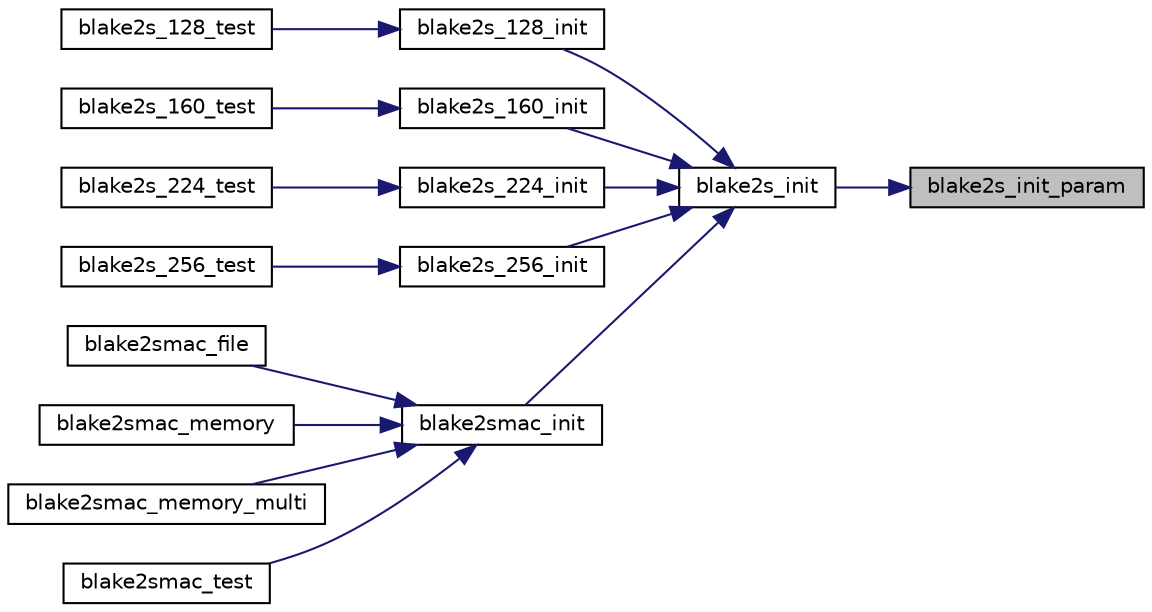 digraph "blake2s_init_param"
{
 // LATEX_PDF_SIZE
  edge [fontname="Helvetica",fontsize="10",labelfontname="Helvetica",labelfontsize="10"];
  node [fontname="Helvetica",fontsize="10",shape=record];
  rankdir="RL";
  Node223 [label="blake2s_init_param",height=0.2,width=0.4,color="black", fillcolor="grey75", style="filled", fontcolor="black",tooltip=" "];
  Node223 -> Node224 [dir="back",color="midnightblue",fontsize="10",style="solid",fontname="Helvetica"];
  Node224 [label="blake2s_init",height=0.2,width=0.4,color="black", fillcolor="white", style="filled",URL="$blake2s_8c.html#a93c803f6354c661107d65ddc22cfc77f",tooltip="Initialize the hash/MAC state."];
  Node224 -> Node225 [dir="back",color="midnightblue",fontsize="10",style="solid",fontname="Helvetica"];
  Node225 [label="blake2s_128_init",height=0.2,width=0.4,color="black", fillcolor="white", style="filled",URL="$blake2s_8c.html#a3ffef0e3850163c769ac81d187d880db",tooltip="Initialize the hash state."];
  Node225 -> Node226 [dir="back",color="midnightblue",fontsize="10",style="solid",fontname="Helvetica"];
  Node226 [label="blake2s_128_test",height=0.2,width=0.4,color="black", fillcolor="white", style="filled",URL="$blake2s_8c.html#a35ad837b8eb060d5ada9e83aa4fc05e1",tooltip="Self-test the hash."];
  Node224 -> Node227 [dir="back",color="midnightblue",fontsize="10",style="solid",fontname="Helvetica"];
  Node227 [label="blake2s_160_init",height=0.2,width=0.4,color="black", fillcolor="white", style="filled",URL="$blake2s_8c.html#ad1196cb2fa2a712bb4863d6718782e11",tooltip="Initialize the hash state."];
  Node227 -> Node228 [dir="back",color="midnightblue",fontsize="10",style="solid",fontname="Helvetica"];
  Node228 [label="blake2s_160_test",height=0.2,width=0.4,color="black", fillcolor="white", style="filled",URL="$blake2s_8c.html#a547bd6f8ec7604f9482ca05d52de1d53",tooltip="Self-test the hash."];
  Node224 -> Node229 [dir="back",color="midnightblue",fontsize="10",style="solid",fontname="Helvetica"];
  Node229 [label="blake2s_224_init",height=0.2,width=0.4,color="black", fillcolor="white", style="filled",URL="$blake2s_8c.html#a39d88962176ad783d902a6c4f569b1fe",tooltip="Initialize the hash state."];
  Node229 -> Node230 [dir="back",color="midnightblue",fontsize="10",style="solid",fontname="Helvetica"];
  Node230 [label="blake2s_224_test",height=0.2,width=0.4,color="black", fillcolor="white", style="filled",URL="$blake2s_8c.html#ab0d7984b339f968398dc6b63fb3732f5",tooltip="Self-test the hash."];
  Node224 -> Node231 [dir="back",color="midnightblue",fontsize="10",style="solid",fontname="Helvetica"];
  Node231 [label="blake2s_256_init",height=0.2,width=0.4,color="black", fillcolor="white", style="filled",URL="$blake2s_8c.html#aeed065e85d4d9ad6ef1f785da9dcb06f",tooltip="Initialize the hash state."];
  Node231 -> Node232 [dir="back",color="midnightblue",fontsize="10",style="solid",fontname="Helvetica"];
  Node232 [label="blake2s_256_test",height=0.2,width=0.4,color="black", fillcolor="white", style="filled",URL="$blake2s_8c.html#a89560ab6554753baea0950372744f02e",tooltip="Self-test the hash."];
  Node224 -> Node233 [dir="back",color="midnightblue",fontsize="10",style="solid",fontname="Helvetica"];
  Node233 [label="blake2smac_init",height=0.2,width=0.4,color="black", fillcolor="white", style="filled",URL="$blake2smac_8c.html#ac5b0577823c5740bc16b658ba4dbfd02",tooltip="Initialize an BLAKE2S MAC context."];
  Node233 -> Node234 [dir="back",color="midnightblue",fontsize="10",style="solid",fontname="Helvetica"];
  Node234 [label="blake2smac_file",height=0.2,width=0.4,color="black", fillcolor="white", style="filled",URL="$blake2smac__file_8c.html#abc529c6de44b41397be3a1d166d9a7ba",tooltip="BLAKE2S MAC a file."];
  Node233 -> Node235 [dir="back",color="midnightblue",fontsize="10",style="solid",fontname="Helvetica"];
  Node235 [label="blake2smac_memory",height=0.2,width=0.4,color="black", fillcolor="white", style="filled",URL="$blake2smac__memory_8c.html#aea1e8633862804ea1944985b7c5f17d8",tooltip="BLAKE2S MAC a block of memory to produce the authentication tag."];
  Node233 -> Node236 [dir="back",color="midnightblue",fontsize="10",style="solid",fontname="Helvetica"];
  Node236 [label="blake2smac_memory_multi",height=0.2,width=0.4,color="black", fillcolor="white", style="filled",URL="$blake2smac__memory__multi_8c.html#a535ad0f9c023812c0651cd566912d958",tooltip="BLAKE2S MAC multiple blocks of memory to produce the authentication tag."];
  Node233 -> Node237 [dir="back",color="midnightblue",fontsize="10",style="solid",fontname="Helvetica"];
  Node237 [label="blake2smac_test",height=0.2,width=0.4,color="black", fillcolor="white", style="filled",URL="$blake2smac__test_8c.html#a42d2cb7bf53a66b206aef3ba1a889173",tooltip=" "];
}
